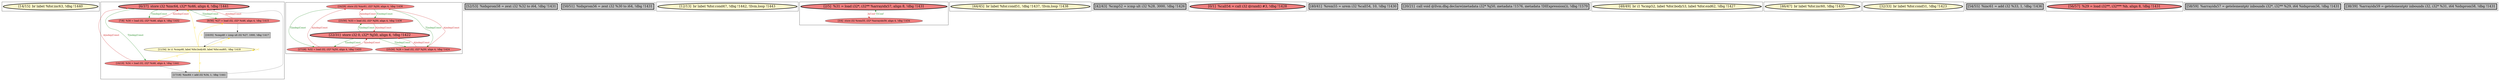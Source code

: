 
digraph G {





subgraph cluster18 {


node4060 [penwidth=3.0,fontsize=20,fillcolor=lemonchiffon,label="[14/15]  br label %for.inc63, !dbg !1440",shape=ellipse,style=filled ]



}

subgraph cluster16 {


node4051 [penwidth=3.0,fontsize=20,fillcolor=lightcoral,label="[6/37]  store i32 %inc64, i32* %i46, align 4, !dbg !1441",shape=ellipse,style=filled ]
node4049 [fillcolor=lightcoral,label="[9/36]  %27 = load i32, i32* %i46, align 4, !dbg !1415",shape=ellipse,style=filled ]
node4048 [fillcolor=lightcoral,label="[7/8]  %30 = load i32, i32* %i46, align 4, !dbg !1432",shape=ellipse,style=filled ]
node4050 [fillcolor=lemonchiffon,label="[11/34]  br i1 %cmp48, label %for.body49, label %for.end65, !dbg !1418",shape=ellipse,style=filled ]
node4052 [fillcolor=lightcoral,label="[16/19]  %34 = load i32, i32* %i46, align 4, !dbg !1441",shape=ellipse,style=filled ]
node4054 [fillcolor=grey,label="[17/18]  %inc64 = add i32 %34, 1, !dbg !1441",shape=rectangle,style=filled ]
node4053 [fillcolor=grey,label="[10/35]  %cmp48 = icmp ult i32 %27, 1000, !dbg !1417",shape=rectangle,style=filled ]

node4050->node4050 [style=solid,color=gold,label="C",penwidth=1.0,fontcolor=gold ]
node4050->node4049 [style=solid,color=gold,label="C",penwidth=1.0,fontcolor=gold ]
node4049->node4053 [style=solid,color=black,label="",penwidth=0.5,fontcolor=black ]
node4049->node4051 [style=solid,color=firebrick3,label="A|indep|Const",penwidth=1.0,fontcolor=firebrick3 ]
node4051->node4049 [style=solid,color=forestgreen,label="T|indep|Const",penwidth=1.0,fontcolor=forestgreen ]
node4048->node4051 [style=solid,color=firebrick3,label="A|indep|Const",penwidth=1.0,fontcolor=firebrick3 ]
node4051->node4048 [style=solid,color=forestgreen,label="T|indep|Const",penwidth=1.0,fontcolor=forestgreen ]
node4050->node4053 [style=solid,color=gold,label="C",penwidth=1.0,fontcolor=gold ]
node4052->node4051 [style=solid,color=firebrick3,label="A|indep|Const",penwidth=1.0,fontcolor=firebrick3 ]
node4050->node4051 [style=solid,color=gold,label="C",penwidth=1.0,fontcolor=gold ]
node4050->node4054 [style=solid,color=gold,label="C",penwidth=1.0,fontcolor=gold ]
node4050->node4052 [style=solid,color=gold,label="C",penwidth=1.0,fontcolor=gold ]
node4053->node4050 [style=solid,color=black,label="",penwidth=0.5,fontcolor=black ]
node4051->node4052 [style=solid,color=forestgreen,label="T|indep|Const",penwidth=1.0,fontcolor=forestgreen ]
node4052->node4054 [style=solid,color=black,label="",penwidth=0.5,fontcolor=black ]
node4054->node4051 [style=solid,color=black,label="",penwidth=0.5,fontcolor=black ]


}

subgraph cluster17 {


node4058 [fillcolor=lightcoral,label="[24/29]  store i32 %inc61, i32* %j50, align 4, !dbg !1436",shape=ellipse,style=filled ]
node4057 [penwidth=3.0,fontsize=20,fillcolor=lightcoral,label="[22/31]  store i32 0, i32* %j50, align 4, !dbg !1422",shape=ellipse,style=filled ]
node4059 [fillcolor=lightcoral,label="[23/30]  %33 = load i32, i32* %j50, align 4, !dbg !1436",shape=ellipse,style=filled ]
node4055 [fillcolor=lightcoral,label="[27/28]  %32 = load i32, i32* %j50, align 4, !dbg !1433",shape=ellipse,style=filled ]
node4056 [fillcolor=lightcoral,label="[25/26]  %28 = load i32, i32* %j50, align 4, !dbg !1424",shape=ellipse,style=filled ]

node4057->node4056 [style=solid,color=forestgreen,label="T|indep|Const",penwidth=1.0,fontcolor=forestgreen ]
node4056->node4057 [style=solid,color=firebrick3,label="A|indep|Const",penwidth=1.0,fontcolor=firebrick3 ]
node4057->node4055 [style=solid,color=forestgreen,label="T|indep|Const",penwidth=1.0,fontcolor=forestgreen ]
node4055->node4057 [style=solid,color=firebrick3,label="A|indep|Const",penwidth=1.0,fontcolor=firebrick3 ]
node4058->node4059 [style=solid,color=forestgreen,label="T|indep|Const",penwidth=1.0,fontcolor=forestgreen ]
node4059->node4058 [style=solid,color=firebrick3,label="A|indep|Const",penwidth=1.0,fontcolor=firebrick3 ]
node4058->node4056 [style=solid,color=forestgreen,label="T|indep|Const",penwidth=1.0,fontcolor=forestgreen ]
node4059->node4057 [style=solid,color=firebrick3,label="A|indep|Const",penwidth=1.0,fontcolor=firebrick3 ]
node4057->node4059 [style=solid,color=forestgreen,label="T|indep|Const",penwidth=1.0,fontcolor=forestgreen ]
node4056->node4058 [style=solid,color=firebrick3,label="A|indep|Const",penwidth=1.0,fontcolor=firebrick3 ]
node4058->node4055 [style=solid,color=forestgreen,label="T|indep|Const",penwidth=1.0,fontcolor=forestgreen ]
node4055->node4058 [style=solid,color=firebrick3,label="A|indep|Const",penwidth=1.0,fontcolor=firebrick3 ]


}

subgraph cluster4 {


node4036 [penwidth=3.0,fontsize=20,fillcolor=grey,label="[52/53]  %idxprom58 = zext i32 %32 to i64, !dbg !1431",shape=rectangle,style=filled ]



}

subgraph cluster3 {


node4035 [penwidth=3.0,fontsize=20,fillcolor=grey,label="[50/51]  %idxprom56 = zext i32 %30 to i64, !dbg !1431",shape=rectangle,style=filled ]



}

subgraph cluster2 {


node4034 [penwidth=3.0,fontsize=20,fillcolor=lemonchiffon,label="[12/13]  br label %for.cond47, !dbg !1442, !llvm.loop !1443",shape=ellipse,style=filled ]



}

subgraph cluster1 {


node4033 [penwidth=3.0,fontsize=20,fillcolor=lightcoral,label="[2/5]  %31 = load i32*, i32** %arrayidx57, align 8, !dbg !1431",shape=ellipse,style=filled ]
node4032 [fillcolor=lightcoral,label="[3/4]  store i32 %rem55, i32* %arrayidx59, align 4, !dbg !1434",shape=ellipse,style=filled ]

node4032->node4033 [style=dotted,color=forestgreen,label="T|Conf",penwidth=1.0,fontcolor=forestgreen ]
node4033->node4032 [style=dotted,color=firebrick3,label="A|Conf",penwidth=1.0,fontcolor=firebrick3 ]


}

subgraph cluster12 {


node4044 [penwidth=3.0,fontsize=20,fillcolor=lemonchiffon,label="[44/45]  br label %for.cond51, !dbg !1437, !llvm.loop !1438",shape=ellipse,style=filled ]



}

subgraph cluster5 {


node4037 [penwidth=3.0,fontsize=20,fillcolor=grey,label="[42/43]  %cmp52 = icmp ult i32 %28, 3000, !dbg !1426",shape=rectangle,style=filled ]



}

subgraph cluster0 {


node4031 [penwidth=3.0,fontsize=20,fillcolor=lightcoral,label="[0/1]  %call54 = call i32 @rand() #3, !dbg !1428",shape=ellipse,style=filled ]



}

subgraph cluster6 {


node4038 [penwidth=3.0,fontsize=20,fillcolor=grey,label="[40/41]  %rem55 = urem i32 %call54, 10, !dbg !1430",shape=rectangle,style=filled ]



}

subgraph cluster14 {


node4046 [penwidth=3.0,fontsize=20,fillcolor=grey,label="[20/21]  call void @llvm.dbg.declare(metadata i32* %j50, metadata !1576, metadata !DIExpression()), !dbg !1579",shape=rectangle,style=filled ]



}

subgraph cluster7 {


node4039 [penwidth=3.0,fontsize=20,fillcolor=lemonchiffon,label="[48/49]  br i1 %cmp52, label %for.body53, label %for.end62, !dbg !1427",shape=ellipse,style=filled ]



}

subgraph cluster8 {


node4040 [penwidth=3.0,fontsize=20,fillcolor=lemonchiffon,label="[46/47]  br label %for.inc60, !dbg !1435",shape=ellipse,style=filled ]



}

subgraph cluster9 {


node4041 [penwidth=3.0,fontsize=20,fillcolor=lemonchiffon,label="[32/33]  br label %for.cond51, !dbg !1423",shape=ellipse,style=filled ]



}

subgraph cluster10 {


node4042 [penwidth=3.0,fontsize=20,fillcolor=grey,label="[54/55]  %inc61 = add i32 %33, 1, !dbg !1436",shape=rectangle,style=filled ]



}

subgraph cluster11 {


node4043 [penwidth=3.0,fontsize=20,fillcolor=lightcoral,label="[56/57]  %29 = load i32**, i32*** %b, align 8, !dbg !1431",shape=ellipse,style=filled ]



}

subgraph cluster13 {


node4045 [penwidth=3.0,fontsize=20,fillcolor=grey,label="[58/59]  %arrayidx57 = getelementptr inbounds i32*, i32** %29, i64 %idxprom56, !dbg !1431",shape=rectangle,style=filled ]



}

subgraph cluster15 {


node4047 [penwidth=3.0,fontsize=20,fillcolor=grey,label="[38/39]  %arrayidx59 = getelementptr inbounds i32, i32* %31, i64 %idxprom58, !dbg !1431",shape=rectangle,style=filled ]



}

}
